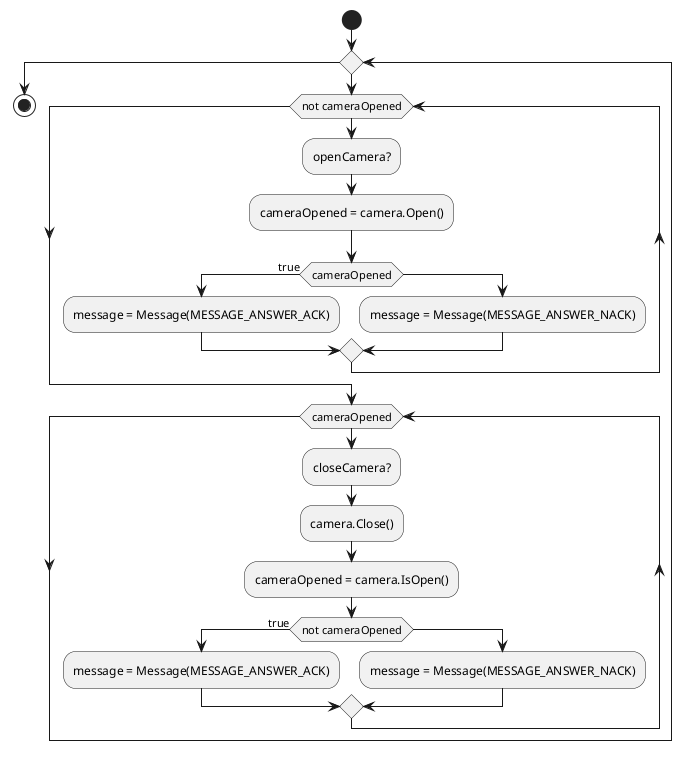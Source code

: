 @startuml
skinparam monochrome true
start

while()

while (not cameraOpened)
:openCamera?;
:cameraOpened = camera.Open();
if (cameraOpened) then (true)
:message = Message(MESSAGE_ANSWER_ACK);
else
:message = Message(MESSAGE_ANSWER_NACK);
endif
endwhile

while (cameraOpened)
:closeCamera?;
:camera.Close();
:cameraOpened = camera.IsOpen();
if (not cameraOpened) then (true)
:message = Message(MESSAGE_ANSWER_ACK);
else
:message = Message(MESSAGE_ANSWER_NACK);
endif

endwhile
endwhile

stop
@enduml